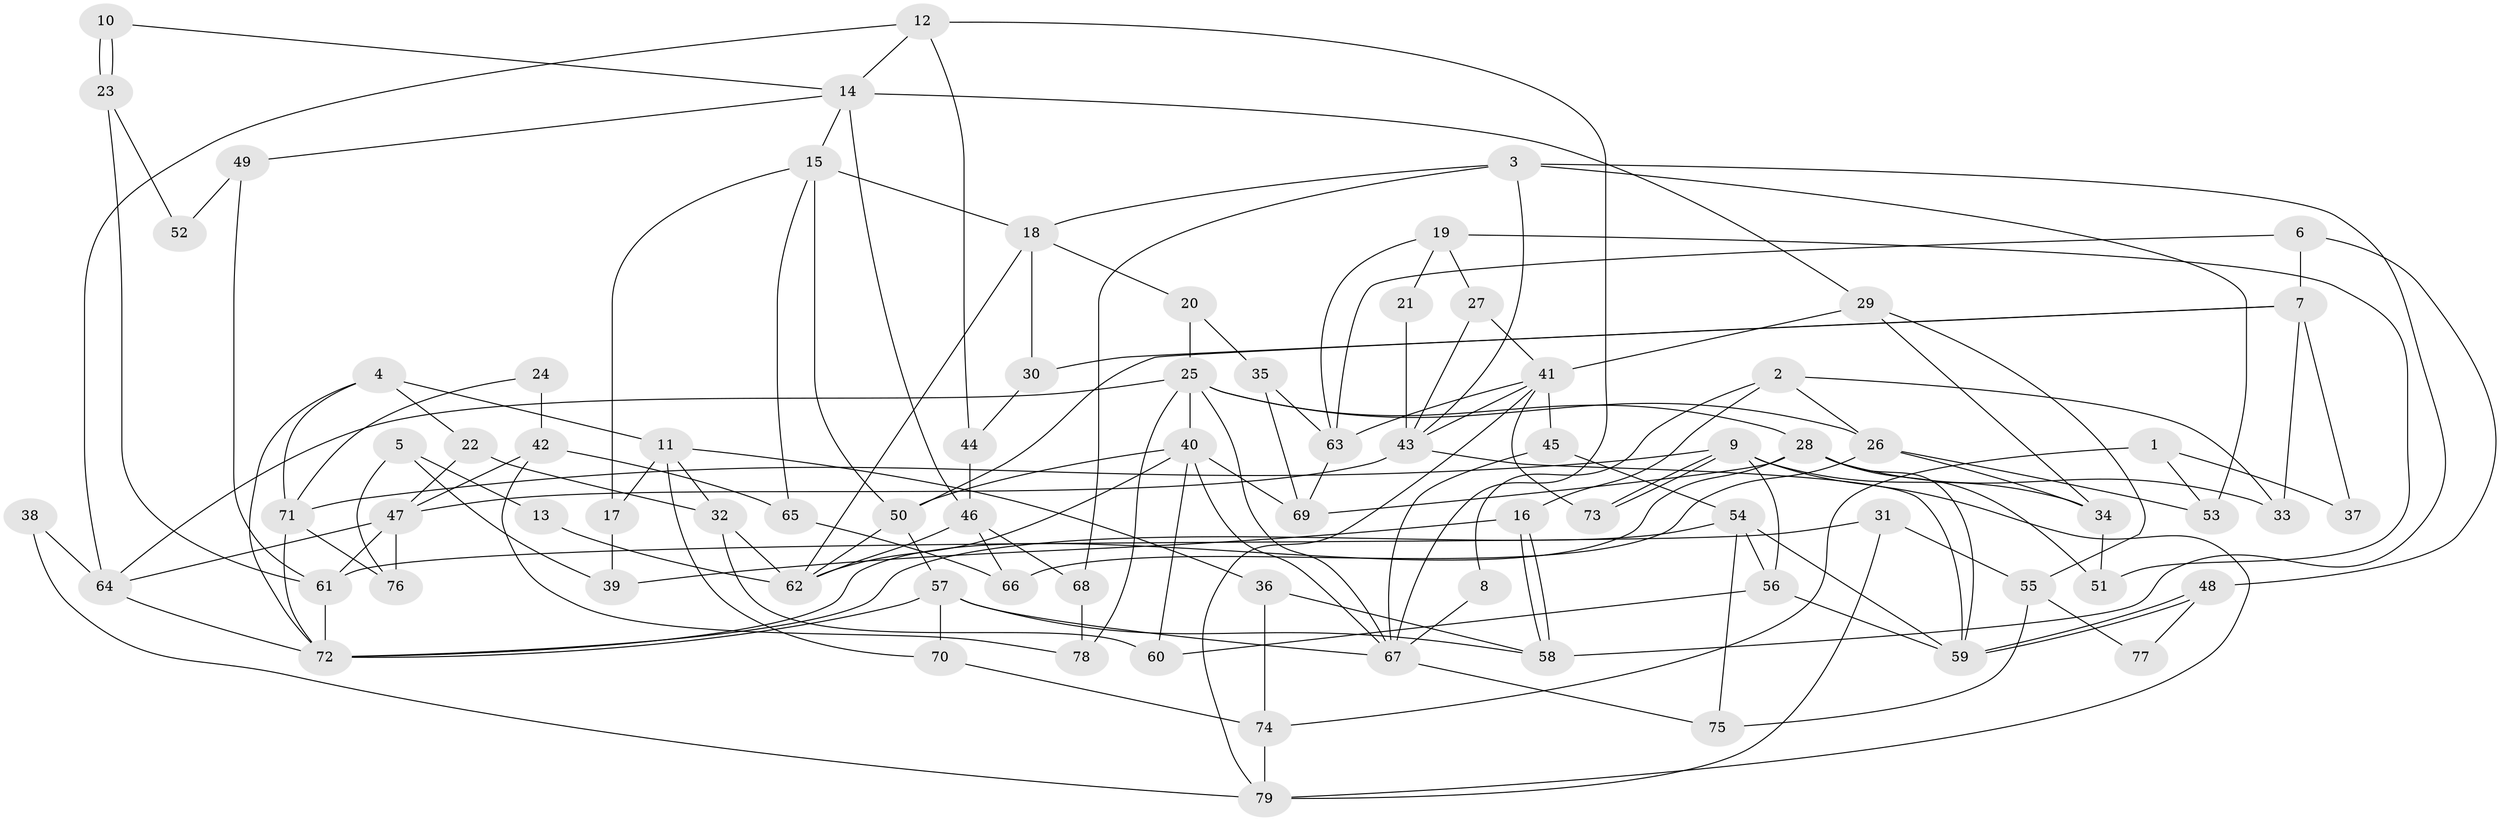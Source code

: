 // coarse degree distribution, {4: 0.21875, 3: 0.15625, 6: 0.09375, 10: 0.0625, 7: 0.15625, 11: 0.03125, 2: 0.03125, 9: 0.03125, 8: 0.09375, 5: 0.125}
// Generated by graph-tools (version 1.1) at 2025/37/03/04/25 23:37:13]
// undirected, 79 vertices, 158 edges
graph export_dot {
  node [color=gray90,style=filled];
  1;
  2;
  3;
  4;
  5;
  6;
  7;
  8;
  9;
  10;
  11;
  12;
  13;
  14;
  15;
  16;
  17;
  18;
  19;
  20;
  21;
  22;
  23;
  24;
  25;
  26;
  27;
  28;
  29;
  30;
  31;
  32;
  33;
  34;
  35;
  36;
  37;
  38;
  39;
  40;
  41;
  42;
  43;
  44;
  45;
  46;
  47;
  48;
  49;
  50;
  51;
  52;
  53;
  54;
  55;
  56;
  57;
  58;
  59;
  60;
  61;
  62;
  63;
  64;
  65;
  66;
  67;
  68;
  69;
  70;
  71;
  72;
  73;
  74;
  75;
  76;
  77;
  78;
  79;
  1 -- 74;
  1 -- 53;
  1 -- 37;
  2 -- 33;
  2 -- 26;
  2 -- 8;
  2 -- 16;
  3 -- 18;
  3 -- 58;
  3 -- 43;
  3 -- 53;
  3 -- 68;
  4 -- 11;
  4 -- 72;
  4 -- 22;
  4 -- 71;
  5 -- 39;
  5 -- 76;
  5 -- 13;
  6 -- 7;
  6 -- 63;
  6 -- 48;
  7 -- 30;
  7 -- 50;
  7 -- 33;
  7 -- 37;
  8 -- 67;
  9 -- 73;
  9 -- 73;
  9 -- 56;
  9 -- 34;
  9 -- 71;
  9 -- 79;
  10 -- 23;
  10 -- 23;
  10 -- 14;
  11 -- 70;
  11 -- 32;
  11 -- 17;
  11 -- 36;
  12 -- 67;
  12 -- 64;
  12 -- 14;
  12 -- 44;
  13 -- 62;
  14 -- 29;
  14 -- 15;
  14 -- 46;
  14 -- 49;
  15 -- 50;
  15 -- 17;
  15 -- 18;
  15 -- 65;
  16 -- 58;
  16 -- 58;
  16 -- 39;
  17 -- 39;
  18 -- 20;
  18 -- 30;
  18 -- 62;
  19 -- 63;
  19 -- 27;
  19 -- 21;
  19 -- 51;
  20 -- 25;
  20 -- 35;
  21 -- 43;
  22 -- 32;
  22 -- 47;
  23 -- 61;
  23 -- 52;
  24 -- 71;
  24 -- 42;
  25 -- 28;
  25 -- 78;
  25 -- 26;
  25 -- 40;
  25 -- 64;
  25 -- 67;
  26 -- 34;
  26 -- 53;
  26 -- 66;
  27 -- 43;
  27 -- 41;
  28 -- 59;
  28 -- 72;
  28 -- 33;
  28 -- 51;
  28 -- 69;
  29 -- 41;
  29 -- 34;
  29 -- 55;
  30 -- 44;
  31 -- 55;
  31 -- 79;
  31 -- 61;
  32 -- 62;
  32 -- 60;
  34 -- 51;
  35 -- 63;
  35 -- 69;
  36 -- 58;
  36 -- 74;
  38 -- 79;
  38 -- 64;
  40 -- 67;
  40 -- 50;
  40 -- 60;
  40 -- 62;
  40 -- 69;
  41 -- 45;
  41 -- 43;
  41 -- 63;
  41 -- 73;
  41 -- 79;
  42 -- 65;
  42 -- 47;
  42 -- 78;
  43 -- 47;
  43 -- 59;
  44 -- 46;
  45 -- 54;
  45 -- 67;
  46 -- 62;
  46 -- 66;
  46 -- 68;
  47 -- 61;
  47 -- 64;
  47 -- 76;
  48 -- 59;
  48 -- 59;
  48 -- 77;
  49 -- 61;
  49 -- 52;
  50 -- 62;
  50 -- 57;
  54 -- 72;
  54 -- 59;
  54 -- 56;
  54 -- 75;
  55 -- 75;
  55 -- 77;
  56 -- 59;
  56 -- 60;
  57 -- 72;
  57 -- 58;
  57 -- 67;
  57 -- 70;
  61 -- 72;
  63 -- 69;
  64 -- 72;
  65 -- 66;
  67 -- 75;
  68 -- 78;
  70 -- 74;
  71 -- 72;
  71 -- 76;
  74 -- 79;
}
